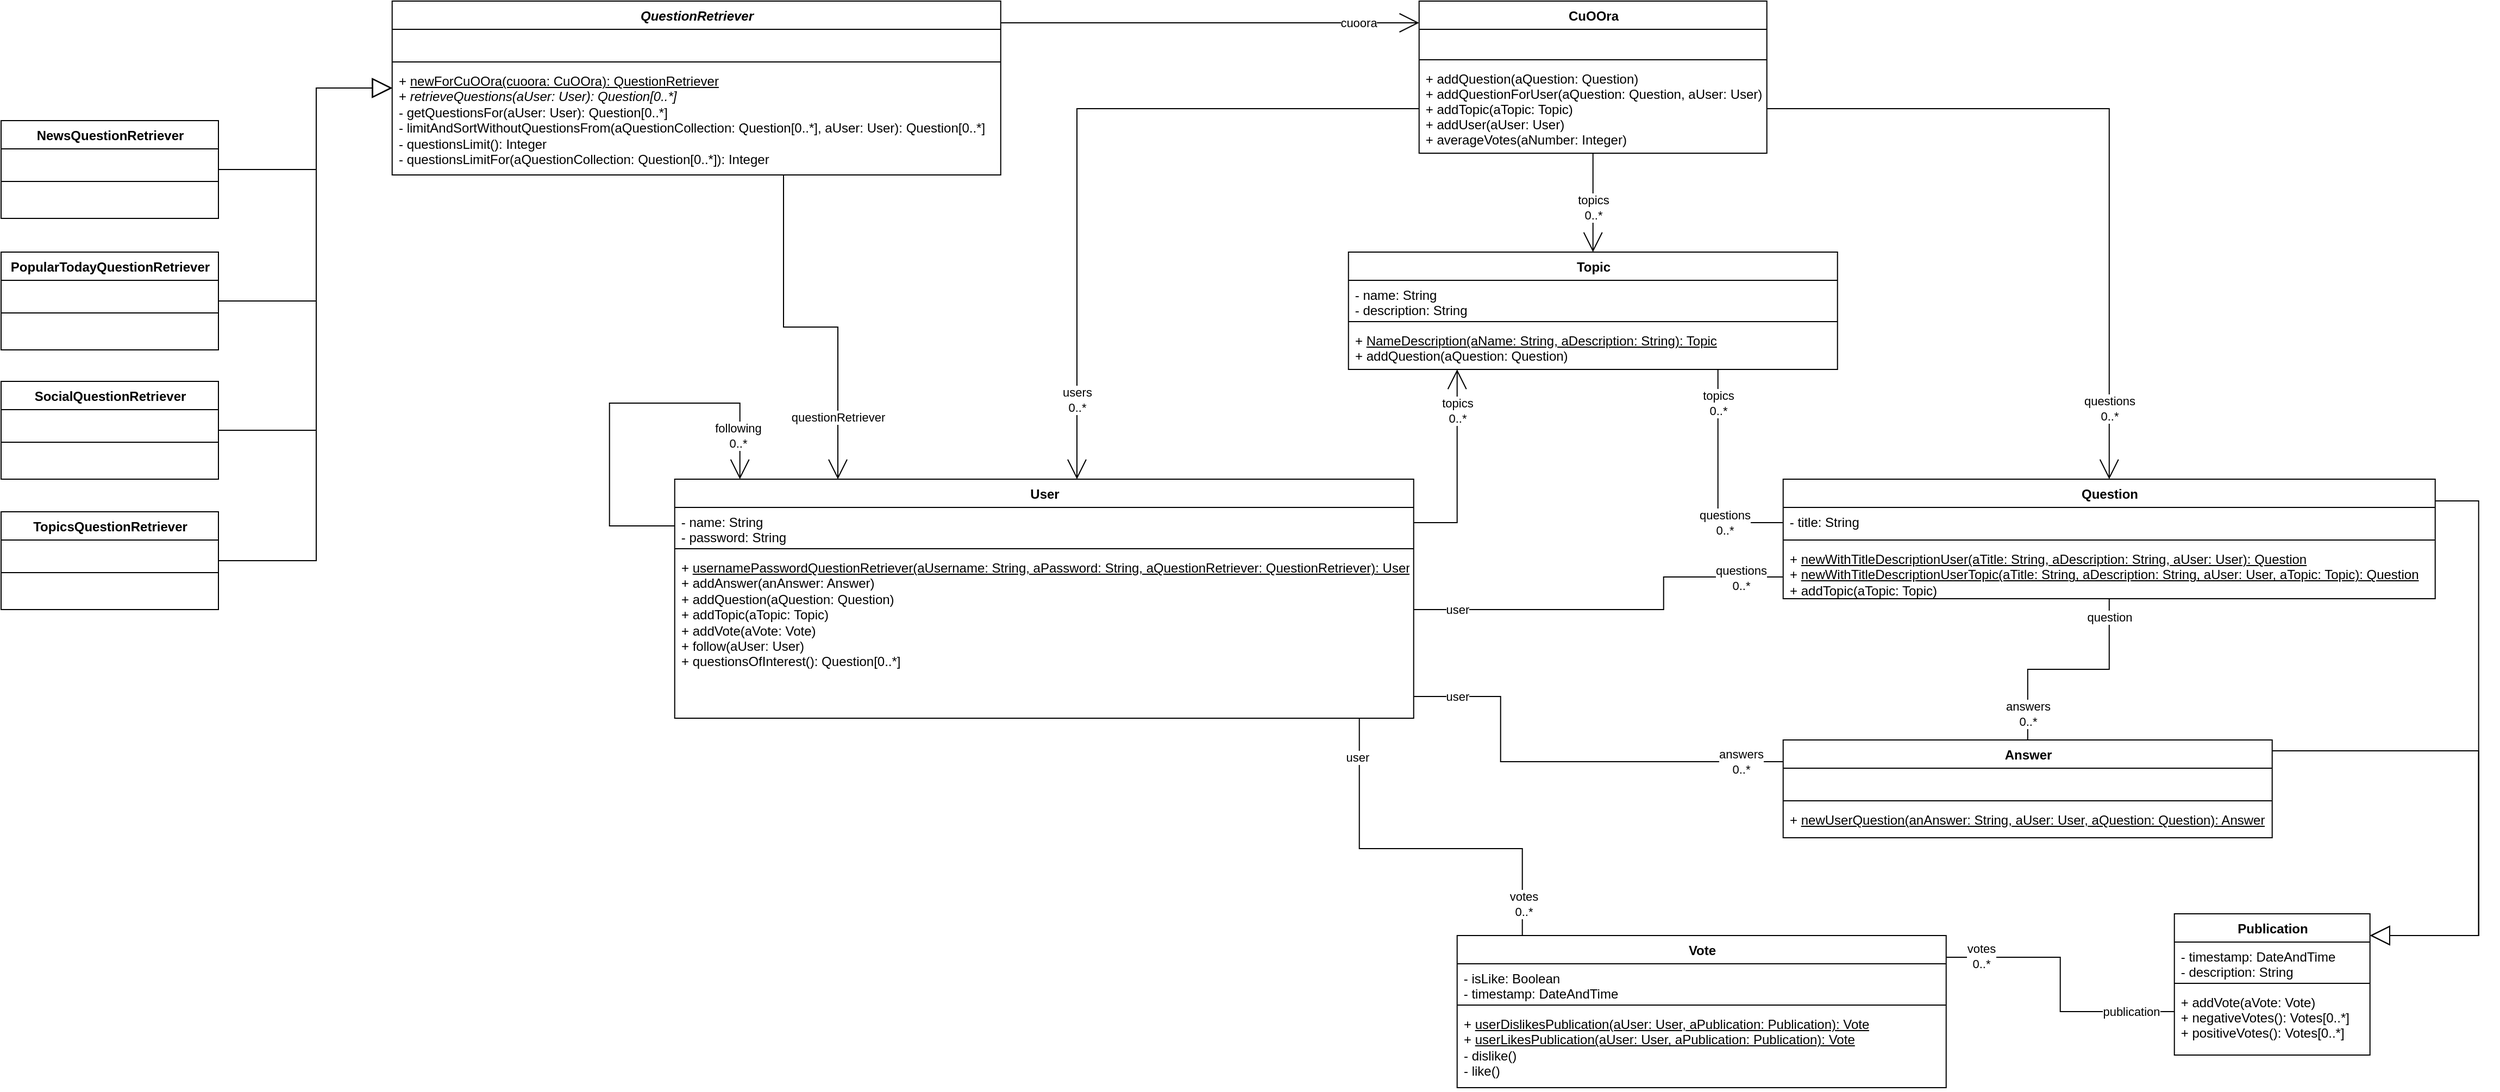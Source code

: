 <mxfile version="14.6.10" type="device"><diagram id="_ROA1p1Vto7ON4fzqVfh" name="Page-1"><mxGraphModel dx="-37" dy="447" grid="1" gridSize="10" guides="1" tooltips="1" connect="1" arrows="1" fold="1" page="1" pageScale="1" pageWidth="850" pageHeight="1100" math="0" shadow="0"><root><mxCell id="0"/><mxCell id="1" parent="0"/><mxCell id="mGXKqhGXyUl3rSYWSFWW-70" style="edgeStyle=orthogonalEdgeStyle;rounded=0;jumpSize=6;orthogonalLoop=1;jettySize=auto;html=1;endArrow=open;endFill=0;endSize=16;" edge="1" parent="1" source="mGXKqhGXyUl3rSYWSFWW-1" target="mGXKqhGXyUl3rSYWSFWW-49"><mxGeometry relative="1" as="geometry"/></mxCell><mxCell id="mGXKqhGXyUl3rSYWSFWW-71" value="&lt;div&gt;topics&lt;/div&gt;&lt;div&gt;0..*&lt;br&gt;&lt;/div&gt;" style="edgeLabel;html=1;align=center;verticalAlign=middle;resizable=0;points=[];" vertex="1" connectable="0" parent="mGXKqhGXyUl3rSYWSFWW-70"><mxGeometry x="0.799" y="1" relative="1" as="geometry"><mxPoint x="-1" y="-32" as="offset"/></mxGeometry></mxCell><mxCell id="mGXKqhGXyUl3rSYWSFWW-1" value="CuOOra" style="swimlane;fontStyle=1;align=center;verticalAlign=top;childLayout=stackLayout;horizontal=1;startSize=26;horizontalStack=0;resizeParent=1;resizeParentMax=0;resizeLast=0;collapsible=1;marginBottom=0;html=1;" vertex="1" parent="1"><mxGeometry x="2284.86" y="50" width="320" height="140" as="geometry"/></mxCell><mxCell id="mGXKqhGXyUl3rSYWSFWW-2" value="&#xA;" style="text;strokeColor=none;fillColor=none;align=left;verticalAlign=top;spacingLeft=4;spacingRight=4;overflow=hidden;rotatable=0;points=[[0,0.5],[1,0.5]];portConstraint=eastwest;" vertex="1" parent="mGXKqhGXyUl3rSYWSFWW-1"><mxGeometry y="26" width="320" height="24" as="geometry"/></mxCell><mxCell id="mGXKqhGXyUl3rSYWSFWW-3" value="" style="line;strokeWidth=1;fillColor=none;align=left;verticalAlign=middle;spacingTop=-1;spacingLeft=3;spacingRight=3;rotatable=0;labelPosition=right;points=[];portConstraint=eastwest;" vertex="1" parent="mGXKqhGXyUl3rSYWSFWW-1"><mxGeometry y="50" width="320" height="8" as="geometry"/></mxCell><mxCell id="mGXKqhGXyUl3rSYWSFWW-4" value="+ addQuestion(aQuestion: Question)&#xA;+ addQuestionForUser(aQuestion: Question, aUser: User)&#xA;+ addTopic(aTopic: Topic)&#xA;+ addUser(aUser: User)&#xA;+ averageVotes(aNumber: Integer)&#xA;&#xA;" style="text;strokeColor=none;fillColor=none;align=left;verticalAlign=top;spacingLeft=4;spacingRight=4;overflow=hidden;rotatable=0;points=[[0,0.5],[1,0.5]];portConstraint=eastwest;" vertex="1" parent="mGXKqhGXyUl3rSYWSFWW-1"><mxGeometry y="58" width="320" height="82" as="geometry"/></mxCell><mxCell id="mGXKqhGXyUl3rSYWSFWW-5" value="Publication" style="swimlane;fontStyle=1;align=center;verticalAlign=top;childLayout=stackLayout;horizontal=1;startSize=26;horizontalStack=0;resizeParent=1;resizeParentMax=0;resizeLast=0;collapsible=1;marginBottom=0;html=1;" vertex="1" parent="1"><mxGeometry x="2979.86" y="890" width="180" height="130" as="geometry"/></mxCell><mxCell id="mGXKqhGXyUl3rSYWSFWW-6" value="- timestamp: DateAndTime&#xA;- description: String&#xA;" style="text;strokeColor=none;fillColor=none;align=left;verticalAlign=top;spacingLeft=4;spacingRight=4;overflow=hidden;rotatable=0;points=[[0,0.5],[1,0.5]];portConstraint=eastwest;" vertex="1" parent="mGXKqhGXyUl3rSYWSFWW-5"><mxGeometry y="26" width="180" height="34" as="geometry"/></mxCell><mxCell id="mGXKqhGXyUl3rSYWSFWW-7" value="" style="line;strokeWidth=1;fillColor=none;align=left;verticalAlign=middle;spacingTop=-1;spacingLeft=3;spacingRight=3;rotatable=0;labelPosition=right;points=[];portConstraint=eastwest;" vertex="1" parent="mGXKqhGXyUl3rSYWSFWW-5"><mxGeometry y="60" width="180" height="8" as="geometry"/></mxCell><mxCell id="mGXKqhGXyUl3rSYWSFWW-8" value="+ addVote(aVote: Vote)&#xA;+ negativeVotes(): Votes[0..*]&#xA;+ positiveVotes(): Votes[0..*]" style="text;strokeColor=none;fillColor=none;align=left;verticalAlign=top;spacingLeft=4;spacingRight=4;overflow=hidden;rotatable=0;points=[[0,0.5],[1,0.5]];portConstraint=eastwest;" vertex="1" parent="mGXKqhGXyUl3rSYWSFWW-5"><mxGeometry y="68" width="180" height="62" as="geometry"/></mxCell><mxCell id="mGXKqhGXyUl3rSYWSFWW-9" value="Answer" style="swimlane;fontStyle=1;align=center;verticalAlign=top;childLayout=stackLayout;horizontal=1;startSize=26;horizontalStack=0;resizeParent=1;resizeParentMax=0;resizeLast=0;collapsible=1;marginBottom=0;html=1;" vertex="1" parent="1"><mxGeometry x="2619.86" y="730" width="450" height="90" as="geometry"/></mxCell><mxCell id="mGXKqhGXyUl3rSYWSFWW-10" value="&#xA;" style="text;strokeColor=none;fillColor=none;align=left;verticalAlign=top;spacingLeft=4;spacingRight=4;overflow=hidden;rotatable=0;points=[[0,0.5],[1,0.5]];portConstraint=eastwest;" vertex="1" parent="mGXKqhGXyUl3rSYWSFWW-9"><mxGeometry y="26" width="450" height="26" as="geometry"/></mxCell><mxCell id="mGXKqhGXyUl3rSYWSFWW-11" value="" style="line;strokeWidth=1;fillColor=none;align=left;verticalAlign=middle;spacingTop=-1;spacingLeft=3;spacingRight=3;rotatable=0;labelPosition=right;points=[];portConstraint=eastwest;" vertex="1" parent="mGXKqhGXyUl3rSYWSFWW-9"><mxGeometry y="52" width="450" height="8" as="geometry"/></mxCell><mxCell id="mGXKqhGXyUl3rSYWSFWW-12" value="+ &lt;u&gt;newUserQuestion(anAnswer: String, aUser: User, aQuestion: Question): Answer&lt;/u&gt;" style="text;strokeColor=none;fillColor=none;align=left;verticalAlign=top;spacingLeft=4;spacingRight=4;overflow=hidden;rotatable=0;points=[[0,0.5],[1,0.5]];portConstraint=eastwest;html=1;" vertex="1" parent="mGXKqhGXyUl3rSYWSFWW-9"><mxGeometry y="60" width="450" height="30" as="geometry"/></mxCell><mxCell id="mGXKqhGXyUl3rSYWSFWW-111" style="edgeStyle=orthogonalEdgeStyle;rounded=0;jumpSize=6;orthogonalLoop=1;jettySize=auto;html=1;endArrow=open;endFill=0;endSize=16;" edge="1" parent="1" source="mGXKqhGXyUl3rSYWSFWW-17" target="mGXKqhGXyUl3rSYWSFWW-53"><mxGeometry relative="1" as="geometry"><mxPoint x="1699.86" y="220.0" as="sourcePoint"/><mxPoint x="1739.86" y="490" as="targetPoint"/><Array as="points"><mxPoint x="1700" y="350"/><mxPoint x="1750" y="350"/></Array></mxGeometry></mxCell><mxCell id="mGXKqhGXyUl3rSYWSFWW-112" value="questionRetriever" style="edgeLabel;html=1;align=center;verticalAlign=middle;resizable=0;points=[];" vertex="1" connectable="0" parent="mGXKqhGXyUl3rSYWSFWW-111"><mxGeometry x="0.609" relative="1" as="geometry"><mxPoint y="7" as="offset"/></mxGeometry></mxCell><mxCell id="mGXKqhGXyUl3rSYWSFWW-17" value="&lt;i&gt;QuestionRetriever&lt;/i&gt;" style="swimlane;fontStyle=1;align=center;verticalAlign=top;childLayout=stackLayout;horizontal=1;startSize=26;horizontalStack=0;resizeParent=1;resizeParentMax=0;resizeLast=0;collapsible=1;marginBottom=0;html=1;" vertex="1" parent="1"><mxGeometry x="1339.86" y="50" width="560" height="160" as="geometry"/></mxCell><mxCell id="mGXKqhGXyUl3rSYWSFWW-18" value="&#xA;" style="text;strokeColor=none;fillColor=none;align=left;verticalAlign=top;spacingLeft=4;spacingRight=4;overflow=hidden;rotatable=0;points=[[0,0.5],[1,0.5]];portConstraint=eastwest;" vertex="1" parent="mGXKqhGXyUl3rSYWSFWW-17"><mxGeometry y="26" width="560" height="26" as="geometry"/></mxCell><mxCell id="mGXKqhGXyUl3rSYWSFWW-19" value="" style="line;strokeWidth=1;fillColor=none;align=left;verticalAlign=middle;spacingTop=-1;spacingLeft=3;spacingRight=3;rotatable=0;labelPosition=right;points=[];portConstraint=eastwest;" vertex="1" parent="mGXKqhGXyUl3rSYWSFWW-17"><mxGeometry y="52" width="560" height="8" as="geometry"/></mxCell><mxCell id="mGXKqhGXyUl3rSYWSFWW-20" value="&lt;div&gt;+ &lt;u&gt;newForCuOOra(cuoora: CuOOra): QuestionRetriever&lt;/u&gt;&lt;/div&gt;&lt;div&gt;+ &lt;i&gt;retrieveQuestions(aUser: User): Question[0..*]&lt;/i&gt;&lt;br&gt;&lt;/div&gt;&lt;div&gt;- getQuestionsFor(aUser: User): Question[0..*]&lt;/div&gt;&lt;div&gt;- limitAndSortWithoutQuestionsFrom(aQuestionCollection: Question[0..*], aUser: User): Question[0..*]&lt;/div&gt;&lt;div&gt;- questionsLimit(): Integer&lt;/div&gt;&lt;div&gt;- questionsLimitFor(aQuestionCollection: Question[0..*]): Integer&lt;br&gt;&lt;/div&gt;&lt;div&gt;&lt;br&gt;&lt;/div&gt;" style="text;strokeColor=none;fillColor=none;align=left;verticalAlign=top;spacingLeft=4;spacingRight=4;overflow=hidden;rotatable=0;points=[[0,0.5],[1,0.5]];portConstraint=eastwest;html=1;" vertex="1" parent="mGXKqhGXyUl3rSYWSFWW-17"><mxGeometry y="60" width="560" height="100" as="geometry"/></mxCell><mxCell id="mGXKqhGXyUl3rSYWSFWW-21" value="NewsQuestionRetriever" style="swimlane;fontStyle=1;align=center;verticalAlign=top;childLayout=stackLayout;horizontal=1;startSize=26;horizontalStack=0;resizeParent=1;resizeParentMax=0;resizeLast=0;collapsible=1;marginBottom=0;html=1;" vertex="1" parent="1"><mxGeometry x="980" y="160" width="200" height="90" as="geometry"/></mxCell><mxCell id="mGXKqhGXyUl3rSYWSFWW-22" value="&#xA;" style="text;strokeColor=none;fillColor=none;align=left;verticalAlign=top;spacingLeft=4;spacingRight=4;overflow=hidden;rotatable=0;points=[[0,0.5],[1,0.5]];portConstraint=eastwest;" vertex="1" parent="mGXKqhGXyUl3rSYWSFWW-21"><mxGeometry y="26" width="200" height="26" as="geometry"/></mxCell><mxCell id="mGXKqhGXyUl3rSYWSFWW-23" value="" style="line;strokeWidth=1;fillColor=none;align=left;verticalAlign=middle;spacingTop=-1;spacingLeft=3;spacingRight=3;rotatable=0;labelPosition=right;points=[];portConstraint=eastwest;" vertex="1" parent="mGXKqhGXyUl3rSYWSFWW-21"><mxGeometry y="52" width="200" height="8" as="geometry"/></mxCell><mxCell id="mGXKqhGXyUl3rSYWSFWW-24" value="&lt;div&gt;&lt;br&gt;&lt;/div&gt;&lt;div&gt;&lt;br&gt;&lt;/div&gt;" style="text;strokeColor=none;fillColor=none;align=left;verticalAlign=top;spacingLeft=4;spacingRight=4;overflow=hidden;rotatable=0;points=[[0,0.5],[1,0.5]];portConstraint=eastwest;html=1;" vertex="1" parent="mGXKqhGXyUl3rSYWSFWW-21"><mxGeometry y="60" width="200" height="30" as="geometry"/></mxCell><mxCell id="mGXKqhGXyUl3rSYWSFWW-29" value="PopularTodayQuestionRetriever" style="swimlane;fontStyle=1;align=center;verticalAlign=top;childLayout=stackLayout;horizontal=1;startSize=26;horizontalStack=0;resizeParent=1;resizeParentMax=0;resizeLast=0;collapsible=1;marginBottom=0;html=1;" vertex="1" parent="1"><mxGeometry x="980" y="281" width="200" height="90" as="geometry"/></mxCell><mxCell id="mGXKqhGXyUl3rSYWSFWW-30" value="&#xA;" style="text;strokeColor=none;fillColor=none;align=left;verticalAlign=top;spacingLeft=4;spacingRight=4;overflow=hidden;rotatable=0;points=[[0,0.5],[1,0.5]];portConstraint=eastwest;" vertex="1" parent="mGXKqhGXyUl3rSYWSFWW-29"><mxGeometry y="26" width="200" height="26" as="geometry"/></mxCell><mxCell id="mGXKqhGXyUl3rSYWSFWW-31" value="" style="line;strokeWidth=1;fillColor=none;align=left;verticalAlign=middle;spacingTop=-1;spacingLeft=3;spacingRight=3;rotatable=0;labelPosition=right;points=[];portConstraint=eastwest;" vertex="1" parent="mGXKqhGXyUl3rSYWSFWW-29"><mxGeometry y="52" width="200" height="8" as="geometry"/></mxCell><mxCell id="mGXKqhGXyUl3rSYWSFWW-32" value="&lt;div&gt;&lt;br&gt;&lt;/div&gt;&lt;div&gt;&lt;br&gt;&lt;/div&gt;" style="text;strokeColor=none;fillColor=none;align=left;verticalAlign=top;spacingLeft=4;spacingRight=4;overflow=hidden;rotatable=0;points=[[0,0.5],[1,0.5]];portConstraint=eastwest;html=1;" vertex="1" parent="mGXKqhGXyUl3rSYWSFWW-29"><mxGeometry y="60" width="200" height="30" as="geometry"/></mxCell><mxCell id="mGXKqhGXyUl3rSYWSFWW-41" value="SocialQuestionRetriever" style="swimlane;fontStyle=1;align=center;verticalAlign=top;childLayout=stackLayout;horizontal=1;startSize=26;horizontalStack=0;resizeParent=1;resizeParentMax=0;resizeLast=0;collapsible=1;marginBottom=0;html=1;" vertex="1" parent="1"><mxGeometry x="980" y="400" width="200" height="90" as="geometry"/></mxCell><mxCell id="mGXKqhGXyUl3rSYWSFWW-42" value="&#xA;" style="text;strokeColor=none;fillColor=none;align=left;verticalAlign=top;spacingLeft=4;spacingRight=4;overflow=hidden;rotatable=0;points=[[0,0.5],[1,0.5]];portConstraint=eastwest;" vertex="1" parent="mGXKqhGXyUl3rSYWSFWW-41"><mxGeometry y="26" width="200" height="26" as="geometry"/></mxCell><mxCell id="mGXKqhGXyUl3rSYWSFWW-43" value="" style="line;strokeWidth=1;fillColor=none;align=left;verticalAlign=middle;spacingTop=-1;spacingLeft=3;spacingRight=3;rotatable=0;labelPosition=right;points=[];portConstraint=eastwest;" vertex="1" parent="mGXKqhGXyUl3rSYWSFWW-41"><mxGeometry y="52" width="200" height="8" as="geometry"/></mxCell><mxCell id="mGXKqhGXyUl3rSYWSFWW-44" value="&lt;div&gt;&lt;br&gt;&lt;/div&gt;&lt;div&gt;&lt;br&gt;&lt;/div&gt;" style="text;strokeColor=none;fillColor=none;align=left;verticalAlign=top;spacingLeft=4;spacingRight=4;overflow=hidden;rotatable=0;points=[[0,0.5],[1,0.5]];portConstraint=eastwest;html=1;" vertex="1" parent="mGXKqhGXyUl3rSYWSFWW-41"><mxGeometry y="60" width="200" height="30" as="geometry"/></mxCell><mxCell id="mGXKqhGXyUl3rSYWSFWW-45" value="TopicsQuestionRetriever" style="swimlane;fontStyle=1;align=center;verticalAlign=top;childLayout=stackLayout;horizontal=1;startSize=26;horizontalStack=0;resizeParent=1;resizeParentMax=0;resizeLast=0;collapsible=1;marginBottom=0;html=1;" vertex="1" parent="1"><mxGeometry x="980" y="520" width="200" height="90" as="geometry"/></mxCell><mxCell id="mGXKqhGXyUl3rSYWSFWW-46" value="&#xA;" style="text;strokeColor=none;fillColor=none;align=left;verticalAlign=top;spacingLeft=4;spacingRight=4;overflow=hidden;rotatable=0;points=[[0,0.5],[1,0.5]];portConstraint=eastwest;" vertex="1" parent="mGXKqhGXyUl3rSYWSFWW-45"><mxGeometry y="26" width="200" height="26" as="geometry"/></mxCell><mxCell id="mGXKqhGXyUl3rSYWSFWW-47" value="" style="line;strokeWidth=1;fillColor=none;align=left;verticalAlign=middle;spacingTop=-1;spacingLeft=3;spacingRight=3;rotatable=0;labelPosition=right;points=[];portConstraint=eastwest;" vertex="1" parent="mGXKqhGXyUl3rSYWSFWW-45"><mxGeometry y="52" width="200" height="8" as="geometry"/></mxCell><mxCell id="mGXKqhGXyUl3rSYWSFWW-48" value="&lt;div&gt;&lt;br&gt;&lt;/div&gt;&lt;div&gt;&lt;br&gt;&lt;/div&gt;" style="text;strokeColor=none;fillColor=none;align=left;verticalAlign=top;spacingLeft=4;spacingRight=4;overflow=hidden;rotatable=0;points=[[0,0.5],[1,0.5]];portConstraint=eastwest;html=1;" vertex="1" parent="mGXKqhGXyUl3rSYWSFWW-45"><mxGeometry y="60" width="200" height="30" as="geometry"/></mxCell><mxCell id="mGXKqhGXyUl3rSYWSFWW-49" value="Topic" style="swimlane;fontStyle=1;align=center;verticalAlign=top;childLayout=stackLayout;horizontal=1;startSize=26;horizontalStack=0;resizeParent=1;resizeParentMax=0;resizeLast=0;collapsible=1;marginBottom=0;html=1;" vertex="1" parent="1"><mxGeometry x="2219.86" y="281" width="450" height="108" as="geometry"/></mxCell><mxCell id="mGXKqhGXyUl3rSYWSFWW-50" value="- name: String&#xA;- description: String&#xA;" style="text;strokeColor=none;fillColor=none;align=left;verticalAlign=top;spacingLeft=4;spacingRight=4;overflow=hidden;rotatable=0;points=[[0,0.5],[1,0.5]];portConstraint=eastwest;" vertex="1" parent="mGXKqhGXyUl3rSYWSFWW-49"><mxGeometry y="26" width="450" height="34" as="geometry"/></mxCell><mxCell id="mGXKqhGXyUl3rSYWSFWW-51" value="" style="line;strokeWidth=1;fillColor=none;align=left;verticalAlign=middle;spacingTop=-1;spacingLeft=3;spacingRight=3;rotatable=0;labelPosition=right;points=[];portConstraint=eastwest;" vertex="1" parent="mGXKqhGXyUl3rSYWSFWW-49"><mxGeometry y="60" width="450" height="8" as="geometry"/></mxCell><mxCell id="mGXKqhGXyUl3rSYWSFWW-52" value="&lt;div&gt;+ &lt;u&gt;NameDescription(aName: String, aDescription: String): Topic&lt;/u&gt;&lt;/div&gt;&lt;div&gt;+ addQuestion(aQuestion: Question)&lt;/div&gt;&lt;div&gt;&lt;br&gt;&lt;/div&gt;" style="text;strokeColor=none;fillColor=none;align=left;verticalAlign=top;spacingLeft=4;spacingRight=4;overflow=hidden;rotatable=0;points=[[0,0.5],[1,0.5]];portConstraint=eastwest;html=1;" vertex="1" parent="mGXKqhGXyUl3rSYWSFWW-49"><mxGeometry y="68" width="450" height="40" as="geometry"/></mxCell><mxCell id="mGXKqhGXyUl3rSYWSFWW-79" style="edgeStyle=orthogonalEdgeStyle;rounded=0;jumpSize=6;orthogonalLoop=1;jettySize=auto;html=1;endArrow=open;endFill=0;endSize=16;" edge="1" parent="1" source="mGXKqhGXyUl3rSYWSFWW-53" target="mGXKqhGXyUl3rSYWSFWW-49"><mxGeometry relative="1" as="geometry"><Array as="points"><mxPoint x="2319.86" y="530"/></Array></mxGeometry></mxCell><mxCell id="mGXKqhGXyUl3rSYWSFWW-80" value="&lt;div&gt;topics&lt;/div&gt;&lt;div&gt;0..*&lt;br&gt;&lt;/div&gt;" style="edgeLabel;html=1;align=center;verticalAlign=middle;resizable=0;points=[];" vertex="1" connectable="0" parent="mGXKqhGXyUl3rSYWSFWW-79"><mxGeometry x="0.82" y="-1" relative="1" as="geometry"><mxPoint x="-1" y="21" as="offset"/></mxGeometry></mxCell><mxCell id="mGXKqhGXyUl3rSYWSFWW-88" style="edgeStyle=orthogonalEdgeStyle;rounded=0;jumpSize=6;orthogonalLoop=1;jettySize=auto;html=1;endArrow=none;endFill=0;endSize=16;" edge="1" parent="1" source="mGXKqhGXyUl3rSYWSFWW-53" target="mGXKqhGXyUl3rSYWSFWW-72"><mxGeometry relative="1" as="geometry"><Array as="points"><mxPoint x="2509.86" y="610"/><mxPoint x="2509.86" y="580"/></Array></mxGeometry></mxCell><mxCell id="mGXKqhGXyUl3rSYWSFWW-89" value="&lt;div&gt;questions&lt;/div&gt;&lt;div&gt;0..*&lt;br&gt;&lt;/div&gt;" style="edgeLabel;html=1;align=center;verticalAlign=middle;resizable=0;points=[];" vertex="1" connectable="0" parent="mGXKqhGXyUl3rSYWSFWW-88"><mxGeometry x="0.952" y="-1" relative="1" as="geometry"><mxPoint x="-30" as="offset"/></mxGeometry></mxCell><mxCell id="mGXKqhGXyUl3rSYWSFWW-90" value="user" style="edgeLabel;html=1;align=center;verticalAlign=middle;resizable=0;points=[];" vertex="1" connectable="0" parent="mGXKqhGXyUl3rSYWSFWW-88"><mxGeometry x="-0.907" y="2" relative="1" as="geometry"><mxPoint x="23" y="2" as="offset"/></mxGeometry></mxCell><mxCell id="mGXKqhGXyUl3rSYWSFWW-99" style="edgeStyle=orthogonalEdgeStyle;rounded=0;jumpSize=6;orthogonalLoop=1;jettySize=auto;html=1;endArrow=none;endFill=0;endSize=16;" edge="1" parent="1" source="mGXKqhGXyUl3rSYWSFWW-53" target="mGXKqhGXyUl3rSYWSFWW-57"><mxGeometry relative="1" as="geometry"><Array as="points"><mxPoint x="2229.86" y="830"/><mxPoint x="2379.86" y="830"/></Array></mxGeometry></mxCell><mxCell id="mGXKqhGXyUl3rSYWSFWW-100" value="user" style="edgeLabel;html=1;align=center;verticalAlign=middle;resizable=0;points=[];" vertex="1" connectable="0" parent="mGXKqhGXyUl3rSYWSFWW-99"><mxGeometry x="-0.794" y="-2" relative="1" as="geometry"><mxPoint as="offset"/></mxGeometry></mxCell><mxCell id="mGXKqhGXyUl3rSYWSFWW-101" value="&lt;div&gt;votes&lt;/div&gt;0..*" style="edgeLabel;html=1;align=center;verticalAlign=middle;resizable=0;points=[];" vertex="1" connectable="0" parent="mGXKqhGXyUl3rSYWSFWW-99"><mxGeometry x="0.834" y="1" relative="1" as="geometry"><mxPoint as="offset"/></mxGeometry></mxCell><mxCell id="mGXKqhGXyUl3rSYWSFWW-53" value="User" style="swimlane;fontStyle=1;align=center;verticalAlign=top;childLayout=stackLayout;horizontal=1;startSize=26;horizontalStack=0;resizeParent=1;resizeParentMax=0;resizeLast=0;collapsible=1;marginBottom=0;html=1;" vertex="1" parent="1"><mxGeometry x="1599.86" y="490" width="680" height="220" as="geometry"/></mxCell><mxCell id="mGXKqhGXyUl3rSYWSFWW-97" style="edgeStyle=orthogonalEdgeStyle;rounded=0;jumpSize=6;orthogonalLoop=1;jettySize=auto;html=1;exitX=0;exitY=0.5;exitDx=0;exitDy=0;endArrow=open;endFill=0;endSize=16;" edge="1" parent="mGXKqhGXyUl3rSYWSFWW-53" source="mGXKqhGXyUl3rSYWSFWW-54" target="mGXKqhGXyUl3rSYWSFWW-53"><mxGeometry relative="1" as="geometry"><Array as="points"><mxPoint x="-60" y="43"/><mxPoint x="-60" y="-70"/><mxPoint x="60" y="-70"/></Array></mxGeometry></mxCell><mxCell id="mGXKqhGXyUl3rSYWSFWW-98" value="&lt;div&gt;following&lt;/div&gt;&lt;div&gt;0..*&lt;br&gt;&lt;/div&gt;" style="edgeLabel;html=1;align=center;verticalAlign=middle;resizable=0;points=[];" vertex="1" connectable="0" parent="mGXKqhGXyUl3rSYWSFWW-97"><mxGeometry x="0.752" y="-2" relative="1" as="geometry"><mxPoint y="5" as="offset"/></mxGeometry></mxCell><mxCell id="mGXKqhGXyUl3rSYWSFWW-54" value="- name: String&#xA;- password: String&#xA;" style="text;strokeColor=none;fillColor=none;align=left;verticalAlign=top;spacingLeft=4;spacingRight=4;overflow=hidden;rotatable=0;points=[[0,0.5],[1,0.5]];portConstraint=eastwest;" vertex="1" parent="mGXKqhGXyUl3rSYWSFWW-53"><mxGeometry y="26" width="680" height="34" as="geometry"/></mxCell><mxCell id="mGXKqhGXyUl3rSYWSFWW-55" value="" style="line;strokeWidth=1;fillColor=none;align=left;verticalAlign=middle;spacingTop=-1;spacingLeft=3;spacingRight=3;rotatable=0;labelPosition=right;points=[];portConstraint=eastwest;" vertex="1" parent="mGXKqhGXyUl3rSYWSFWW-53"><mxGeometry y="60" width="680" height="8" as="geometry"/></mxCell><mxCell id="mGXKqhGXyUl3rSYWSFWW-56" value="&lt;div&gt;+ &lt;u&gt;usernamePasswordQuestionRetriever(aUsername: String, aPassword: String, aQuestionRetriever: QuestionRetriever): User&lt;br&gt;&lt;/u&gt;&lt;/div&gt;&lt;div&gt;+ addAnswer(anAnswer: Answer)&lt;br&gt;&lt;/div&gt;&lt;div&gt;+ addQuestion(aQuestion: Question)&lt;/div&gt;&lt;div&gt;+ addTopic(aTopic: Topic)&lt;/div&gt;&lt;div&gt;+ addVote(aVote: Vote)&lt;/div&gt;&lt;div&gt;+ follow(aUser: User)&lt;/div&gt;&lt;div&gt;+ questionsOfInterest(): Question[0..*]&lt;/div&gt;&lt;div&gt;&lt;br&gt;&lt;/div&gt;&lt;div&gt;&lt;br&gt;&lt;/div&gt;" style="text;strokeColor=none;fillColor=none;align=left;verticalAlign=top;spacingLeft=4;spacingRight=4;overflow=hidden;rotatable=0;points=[[0,0.5],[1,0.5]];portConstraint=eastwest;html=1;" vertex="1" parent="mGXKqhGXyUl3rSYWSFWW-53"><mxGeometry y="68" width="680" height="152" as="geometry"/></mxCell><mxCell id="mGXKqhGXyUl3rSYWSFWW-57" value="Vote" style="swimlane;fontStyle=1;align=center;verticalAlign=top;childLayout=stackLayout;horizontal=1;startSize=26;horizontalStack=0;resizeParent=1;resizeParentMax=0;resizeLast=0;collapsible=1;marginBottom=0;html=1;" vertex="1" parent="1"><mxGeometry x="2319.86" y="910" width="450" height="140" as="geometry"/></mxCell><mxCell id="mGXKqhGXyUl3rSYWSFWW-58" value="- isLike: Boolean&#xA;- timestamp: DateAndTime&#xA;" style="text;strokeColor=none;fillColor=none;align=left;verticalAlign=top;spacingLeft=4;spacingRight=4;overflow=hidden;rotatable=0;points=[[0,0.5],[1,0.5]];portConstraint=eastwest;" vertex="1" parent="mGXKqhGXyUl3rSYWSFWW-57"><mxGeometry y="26" width="450" height="34" as="geometry"/></mxCell><mxCell id="mGXKqhGXyUl3rSYWSFWW-59" value="" style="line;strokeWidth=1;fillColor=none;align=left;verticalAlign=middle;spacingTop=-1;spacingLeft=3;spacingRight=3;rotatable=0;labelPosition=right;points=[];portConstraint=eastwest;" vertex="1" parent="mGXKqhGXyUl3rSYWSFWW-57"><mxGeometry y="60" width="450" height="8" as="geometry"/></mxCell><mxCell id="mGXKqhGXyUl3rSYWSFWW-60" value="&lt;div&gt;+ &lt;u&gt;userDislikesPublication(aUser: User, aPublication: Publication): Vote&lt;br&gt;&lt;/u&gt;&lt;/div&gt;&lt;div&gt;+ &lt;u&gt;userLikesPublication(aUser: User, aPublication: Publication): Vote&lt;/u&gt;&lt;/div&gt;&lt;div&gt;- dislike()&lt;/div&gt;&lt;div&gt;- like()&lt;/div&gt;&lt;div&gt;&lt;br&gt;&lt;/div&gt;" style="text;strokeColor=none;fillColor=none;align=left;verticalAlign=top;spacingLeft=4;spacingRight=4;overflow=hidden;rotatable=0;points=[[0,0.5],[1,0.5]];portConstraint=eastwest;html=1;" vertex="1" parent="mGXKqhGXyUl3rSYWSFWW-57"><mxGeometry y="68" width="450" height="72" as="geometry"/></mxCell><mxCell id="mGXKqhGXyUl3rSYWSFWW-65" style="edgeStyle=orthogonalEdgeStyle;rounded=0;orthogonalLoop=1;jettySize=auto;html=1;exitX=1;exitY=0.5;exitDx=0;exitDy=0;endArrow=open;endFill=0;jumpSize=6;endSize=16;" edge="1" parent="1" source="mGXKqhGXyUl3rSYWSFWW-4" target="mGXKqhGXyUl3rSYWSFWW-72"><mxGeometry relative="1" as="geometry"><mxPoint x="2839.86" y="290" as="targetPoint"/></mxGeometry></mxCell><mxCell id="mGXKqhGXyUl3rSYWSFWW-67" value="&lt;div&gt;questions&lt;/div&gt;&lt;div&gt;0..*&lt;br&gt;&lt;/div&gt;" style="edgeLabel;html=1;align=center;verticalAlign=middle;resizable=0;points=[];" vertex="1" connectable="0" parent="mGXKqhGXyUl3rSYWSFWW-65"><mxGeometry x="0.8" relative="1" as="geometry"><mxPoint as="offset"/></mxGeometry></mxCell><mxCell id="mGXKqhGXyUl3rSYWSFWW-68" style="edgeStyle=orthogonalEdgeStyle;rounded=0;jumpSize=6;orthogonalLoop=1;jettySize=auto;html=1;exitX=0;exitY=0.5;exitDx=0;exitDy=0;endArrow=open;endFill=0;endSize=16;" edge="1" parent="1" source="mGXKqhGXyUl3rSYWSFWW-4" target="mGXKqhGXyUl3rSYWSFWW-53"><mxGeometry relative="1" as="geometry"><Array as="points"><mxPoint x="1970" y="149"/></Array></mxGeometry></mxCell><mxCell id="mGXKqhGXyUl3rSYWSFWW-69" value="&lt;div&gt;users&lt;/div&gt;&lt;div&gt;0..*&lt;br&gt;&lt;/div&gt;" style="edgeLabel;html=1;align=center;verticalAlign=middle;resizable=0;points=[];" vertex="1" connectable="0" parent="mGXKqhGXyUl3rSYWSFWW-68"><mxGeometry x="0.824" y="1" relative="1" as="geometry"><mxPoint x="-1" y="-15" as="offset"/></mxGeometry></mxCell><mxCell id="mGXKqhGXyUl3rSYWSFWW-72" value="Question" style="swimlane;fontStyle=1;align=center;verticalAlign=top;childLayout=stackLayout;horizontal=1;startSize=26;horizontalStack=0;resizeParent=1;resizeParentMax=0;resizeLast=0;collapsible=1;marginBottom=0;html=1;" vertex="1" parent="1"><mxGeometry x="2619.86" y="490" width="600" height="110" as="geometry"/></mxCell><mxCell id="mGXKqhGXyUl3rSYWSFWW-73" value="- title: String" style="text;strokeColor=none;fillColor=none;align=left;verticalAlign=top;spacingLeft=4;spacingRight=4;overflow=hidden;rotatable=0;points=[[0,0.5],[1,0.5]];portConstraint=eastwest;" vertex="1" parent="mGXKqhGXyUl3rSYWSFWW-72"><mxGeometry y="26" width="600" height="26" as="geometry"/></mxCell><mxCell id="mGXKqhGXyUl3rSYWSFWW-74" value="" style="line;strokeWidth=1;fillColor=none;align=left;verticalAlign=middle;spacingTop=-1;spacingLeft=3;spacingRight=3;rotatable=0;labelPosition=right;points=[];portConstraint=eastwest;" vertex="1" parent="mGXKqhGXyUl3rSYWSFWW-72"><mxGeometry y="52" width="600" height="8" as="geometry"/></mxCell><mxCell id="mGXKqhGXyUl3rSYWSFWW-75" value="+ &lt;u&gt;newWithTitleDescriptionUser(aTitle: String, aDescription: String, aUser: User): Question&lt;/u&gt;&lt;div&gt;+ &lt;u&gt;newWithTitleDescriptionUserTopic(aTitle: String, aDescription: String, aUser: User, aTopic: Topic): Question&lt;/u&gt;&lt;/div&gt;&lt;div&gt;+ addTopic(aTopic: Topic)&lt;/div&gt;&lt;div&gt;&lt;br&gt;&lt;/div&gt;" style="text;strokeColor=none;fillColor=none;align=left;verticalAlign=top;spacingLeft=4;spacingRight=4;overflow=hidden;rotatable=0;points=[[0,0.5],[1,0.5]];portConstraint=eastwest;html=1;" vertex="1" parent="mGXKqhGXyUl3rSYWSFWW-72"><mxGeometry y="60" width="600" height="50" as="geometry"/></mxCell><mxCell id="mGXKqhGXyUl3rSYWSFWW-76" style="edgeStyle=orthogonalEdgeStyle;rounded=0;jumpSize=6;orthogonalLoop=1;jettySize=auto;html=1;endArrow=none;endFill=0;endSize=16;" edge="1" parent="1" source="mGXKqhGXyUl3rSYWSFWW-72" target="mGXKqhGXyUl3rSYWSFWW-49"><mxGeometry relative="1" as="geometry"><Array as="points"><mxPoint x="2559.86" y="530"/></Array></mxGeometry></mxCell><mxCell id="mGXKqhGXyUl3rSYWSFWW-77" value="&lt;div&gt;questions&lt;/div&gt;&lt;div&gt;0..*&lt;br&gt;&lt;/div&gt;" style="edgeLabel;html=1;align=center;verticalAlign=middle;resizable=0;points=[];" vertex="1" connectable="0" parent="mGXKqhGXyUl3rSYWSFWW-76"><mxGeometry x="-0.629" y="4" relative="1" as="geometry"><mxPoint x="-17" y="-4" as="offset"/></mxGeometry></mxCell><mxCell id="mGXKqhGXyUl3rSYWSFWW-78" value="&lt;div&gt;topics&lt;/div&gt;&lt;div&gt;0..*&lt;br&gt;&lt;/div&gt;" style="edgeLabel;html=1;align=center;verticalAlign=middle;resizable=0;points=[];" vertex="1" connectable="0" parent="mGXKqhGXyUl3rSYWSFWW-76"><mxGeometry x="0.665" y="2" relative="1" as="geometry"><mxPoint x="2" y="-3" as="offset"/></mxGeometry></mxCell><mxCell id="mGXKqhGXyUl3rSYWSFWW-85" style="edgeStyle=orthogonalEdgeStyle;rounded=0;jumpSize=6;orthogonalLoop=1;jettySize=auto;html=1;endArrow=none;endFill=0;endSize=16;" edge="1" parent="1" source="mGXKqhGXyUl3rSYWSFWW-9" target="mGXKqhGXyUl3rSYWSFWW-72"><mxGeometry relative="1" as="geometry"/></mxCell><mxCell id="mGXKqhGXyUl3rSYWSFWW-86" value="&lt;div&gt;answers&lt;/div&gt;&lt;div&gt;0..*&lt;br&gt;&lt;/div&gt;" style="edgeLabel;html=1;align=center;verticalAlign=middle;resizable=0;points=[];" vertex="1" connectable="0" parent="mGXKqhGXyUl3rSYWSFWW-85"><mxGeometry x="-0.743" y="-4" relative="1" as="geometry"><mxPoint x="-4" y="2" as="offset"/></mxGeometry></mxCell><mxCell id="mGXKqhGXyUl3rSYWSFWW-87" value="question" style="edgeLabel;html=1;align=center;verticalAlign=middle;resizable=0;points=[];" vertex="1" connectable="0" parent="mGXKqhGXyUl3rSYWSFWW-85"><mxGeometry x="0.834" relative="1" as="geometry"><mxPoint as="offset"/></mxGeometry></mxCell><mxCell id="mGXKqhGXyUl3rSYWSFWW-91" style="edgeStyle=orthogonalEdgeStyle;rounded=0;jumpSize=6;orthogonalLoop=1;jettySize=auto;html=1;endArrow=none;endFill=0;endSize=16;" edge="1" parent="1" source="mGXKqhGXyUl3rSYWSFWW-53" target="mGXKqhGXyUl3rSYWSFWW-9"><mxGeometry relative="1" as="geometry"><Array as="points"><mxPoint x="2359.86" y="690"/><mxPoint x="2359.86" y="750"/></Array></mxGeometry></mxCell><mxCell id="mGXKqhGXyUl3rSYWSFWW-92" value="user" style="edgeLabel;html=1;align=center;verticalAlign=middle;resizable=0;points=[];" vertex="1" connectable="0" parent="mGXKqhGXyUl3rSYWSFWW-91"><mxGeometry x="-0.955" y="-2" relative="1" as="geometry"><mxPoint x="31" y="-2" as="offset"/></mxGeometry></mxCell><mxCell id="mGXKqhGXyUl3rSYWSFWW-93" value="&lt;div&gt;answers&lt;/div&gt;&lt;div&gt;0..*&lt;br&gt;&lt;/div&gt;" style="edgeLabel;html=1;align=center;verticalAlign=middle;resizable=0;points=[];" vertex="1" connectable="0" parent="mGXKqhGXyUl3rSYWSFWW-91"><mxGeometry x="0.892" relative="1" as="geometry"><mxPoint x="-18" as="offset"/></mxGeometry></mxCell><mxCell id="mGXKqhGXyUl3rSYWSFWW-94" style="edgeStyle=orthogonalEdgeStyle;rounded=0;jumpSize=6;orthogonalLoop=1;jettySize=auto;html=1;endArrow=block;endFill=0;endSize=16;" edge="1" parent="1" source="mGXKqhGXyUl3rSYWSFWW-9" target="mGXKqhGXyUl3rSYWSFWW-5"><mxGeometry relative="1" as="geometry"><Array as="points"><mxPoint x="3259.86" y="740"/><mxPoint x="3259.86" y="910"/></Array></mxGeometry></mxCell><mxCell id="mGXKqhGXyUl3rSYWSFWW-95" style="edgeStyle=orthogonalEdgeStyle;rounded=0;jumpSize=6;orthogonalLoop=1;jettySize=auto;html=1;endArrow=block;endFill=0;endSize=16;" edge="1" parent="1" source="mGXKqhGXyUl3rSYWSFWW-72" target="mGXKqhGXyUl3rSYWSFWW-5"><mxGeometry relative="1" as="geometry"><Array as="points"><mxPoint x="3259.86" y="510"/><mxPoint x="3259.86" y="910"/></Array></mxGeometry></mxCell><mxCell id="mGXKqhGXyUl3rSYWSFWW-102" style="edgeStyle=orthogonalEdgeStyle;rounded=0;jumpSize=6;orthogonalLoop=1;jettySize=auto;html=1;endArrow=none;endFill=0;endSize=16;" edge="1" parent="1" source="mGXKqhGXyUl3rSYWSFWW-57" target="mGXKqhGXyUl3rSYWSFWW-5"><mxGeometry relative="1" as="geometry"><Array as="points"><mxPoint x="2874.86" y="930"/><mxPoint x="2874.86" y="980"/></Array></mxGeometry></mxCell><mxCell id="mGXKqhGXyUl3rSYWSFWW-103" value="&lt;div&gt;votes&lt;/div&gt;&lt;div&gt;0..*&lt;br&gt;&lt;/div&gt;" style="edgeLabel;html=1;align=center;verticalAlign=middle;resizable=0;points=[];" vertex="1" connectable="0" parent="mGXKqhGXyUl3rSYWSFWW-102"><mxGeometry x="-0.785" y="2" relative="1" as="geometry"><mxPoint x="4" y="1" as="offset"/></mxGeometry></mxCell><mxCell id="mGXKqhGXyUl3rSYWSFWW-104" value="publication" style="edgeLabel;html=1;align=center;verticalAlign=middle;resizable=0;points=[];" vertex="1" connectable="0" parent="mGXKqhGXyUl3rSYWSFWW-102"><mxGeometry x="0.731" relative="1" as="geometry"><mxPoint x="-5" as="offset"/></mxGeometry></mxCell><mxCell id="mGXKqhGXyUl3rSYWSFWW-113" style="edgeStyle=orthogonalEdgeStyle;rounded=0;jumpSize=6;orthogonalLoop=1;jettySize=auto;html=1;endArrow=open;endFill=0;endSize=16;" edge="1" parent="1" source="mGXKqhGXyUl3rSYWSFWW-17" target="mGXKqhGXyUl3rSYWSFWW-1"><mxGeometry relative="1" as="geometry"><Array as="points"><mxPoint x="2100" y="70"/><mxPoint x="2100" y="70"/></Array></mxGeometry></mxCell><mxCell id="mGXKqhGXyUl3rSYWSFWW-114" value="cuoora" style="edgeLabel;html=1;align=center;verticalAlign=middle;resizable=0;points=[];" vertex="1" connectable="0" parent="mGXKqhGXyUl3rSYWSFWW-113"><mxGeometry x="0.706" relative="1" as="geometry"><mxPoint as="offset"/></mxGeometry></mxCell><mxCell id="mGXKqhGXyUl3rSYWSFWW-115" style="edgeStyle=orthogonalEdgeStyle;rounded=0;jumpSize=6;orthogonalLoop=1;jettySize=auto;html=1;endArrow=block;endFill=0;endSize=16;" edge="1" parent="1" source="mGXKqhGXyUl3rSYWSFWW-21" target="mGXKqhGXyUl3rSYWSFWW-17"><mxGeometry relative="1" as="geometry"><Array as="points"><mxPoint x="1270" y="205"/><mxPoint x="1270" y="130"/></Array></mxGeometry></mxCell><mxCell id="mGXKqhGXyUl3rSYWSFWW-116" style="edgeStyle=orthogonalEdgeStyle;rounded=0;jumpSize=6;orthogonalLoop=1;jettySize=auto;html=1;endArrow=block;endFill=0;endSize=16;" edge="1" parent="1" source="mGXKqhGXyUl3rSYWSFWW-29" target="mGXKqhGXyUl3rSYWSFWW-17"><mxGeometry relative="1" as="geometry"><Array as="points"><mxPoint x="1270" y="326"/><mxPoint x="1270" y="130"/></Array></mxGeometry></mxCell><mxCell id="mGXKqhGXyUl3rSYWSFWW-117" style="edgeStyle=orthogonalEdgeStyle;rounded=0;jumpSize=6;orthogonalLoop=1;jettySize=auto;html=1;endArrow=block;endFill=0;endSize=16;" edge="1" parent="1" source="mGXKqhGXyUl3rSYWSFWW-41" target="mGXKqhGXyUl3rSYWSFWW-17"><mxGeometry relative="1" as="geometry"><Array as="points"><mxPoint x="1270" y="445"/><mxPoint x="1270" y="130"/></Array></mxGeometry></mxCell><mxCell id="mGXKqhGXyUl3rSYWSFWW-118" style="edgeStyle=orthogonalEdgeStyle;rounded=0;jumpSize=6;orthogonalLoop=1;jettySize=auto;html=1;endArrow=block;endFill=0;endSize=16;" edge="1" parent="1" source="mGXKqhGXyUl3rSYWSFWW-45" target="mGXKqhGXyUl3rSYWSFWW-17"><mxGeometry relative="1" as="geometry"><Array as="points"><mxPoint x="1270" y="565"/><mxPoint x="1270" y="130"/></Array></mxGeometry></mxCell></root></mxGraphModel></diagram></mxfile>